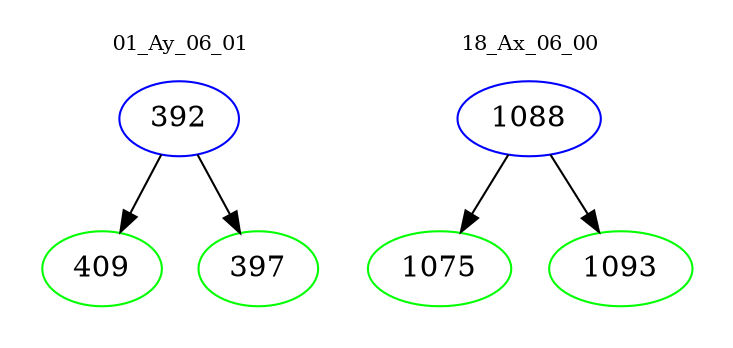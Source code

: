 digraph{
subgraph cluster_0 {
color = white
label = "01_Ay_06_01";
fontsize=10;
T0_392 [label="392", color="blue"]
T0_392 -> T0_409 [color="black"]
T0_409 [label="409", color="green"]
T0_392 -> T0_397 [color="black"]
T0_397 [label="397", color="green"]
}
subgraph cluster_1 {
color = white
label = "18_Ax_06_00";
fontsize=10;
T1_1088 [label="1088", color="blue"]
T1_1088 -> T1_1075 [color="black"]
T1_1075 [label="1075", color="green"]
T1_1088 -> T1_1093 [color="black"]
T1_1093 [label="1093", color="green"]
}
}
